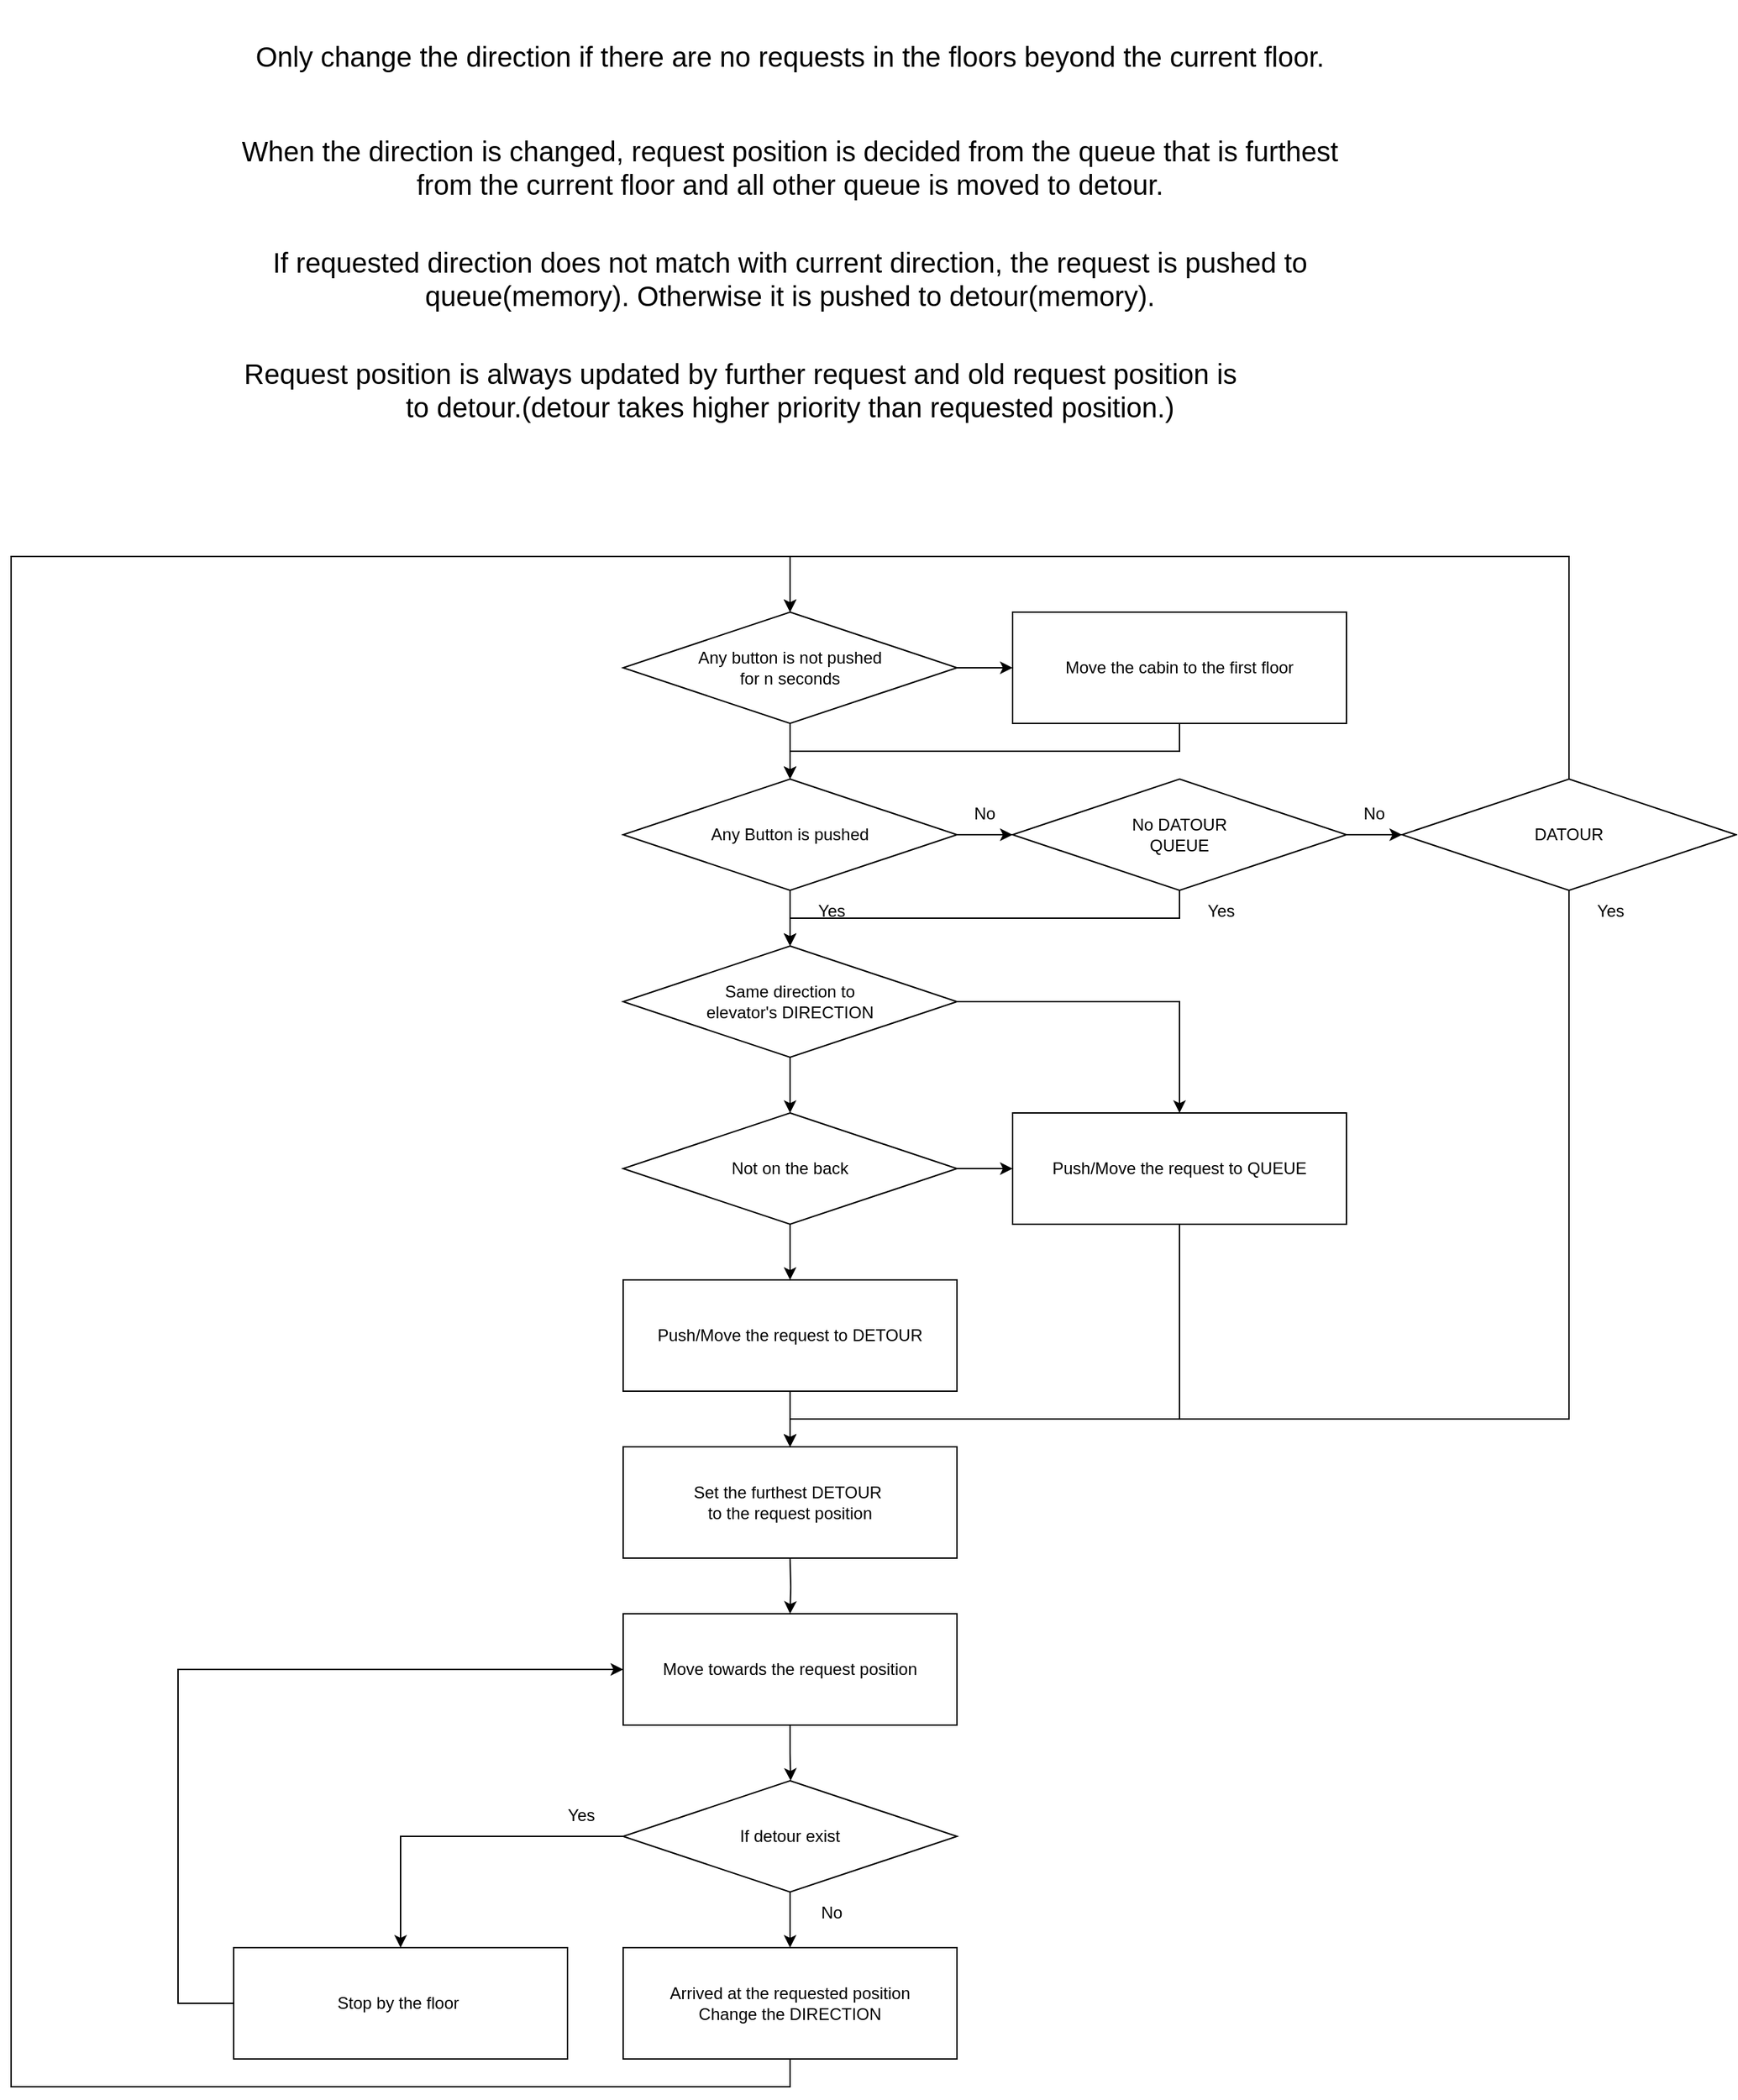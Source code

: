 <mxfile version="21.3.2" type="github">
  <diagram name="ページ1" id="rUbex1x3FdP54zc6fJcI">
    <mxGraphModel dx="2150" dy="855" grid="1" gridSize="10" guides="1" tooltips="1" connect="1" arrows="1" fold="1" page="1" pageScale="1" pageWidth="827" pageHeight="1169" math="0" shadow="0">
      <root>
        <mxCell id="0" />
        <mxCell id="1" parent="0" />
        <mxCell id="txSLlDW2Fo_miSAW73bg-1" value="&lt;font style=&quot;font-size: 20px;&quot;&gt;Only change the direction if there are no requests in the floors beyond the current floor.&lt;/font&gt;" style="text;html=1;strokeColor=none;fillColor=none;align=center;verticalAlign=middle;whiteSpace=wrap;rounded=0;" vertex="1" parent="1">
          <mxGeometry y="40" width="800" height="80" as="geometry" />
        </mxCell>
        <mxCell id="txSLlDW2Fo_miSAW73bg-2" value="&lt;span style=&quot;font-size: 20px;&quot;&gt;When the direction is changed, request position is decided from the queue that is furthest from the current floor and all other queue is moved to detour.&lt;/span&gt;" style="text;html=1;strokeColor=none;fillColor=none;align=center;verticalAlign=middle;whiteSpace=wrap;rounded=0;" vertex="1" parent="1">
          <mxGeometry y="120" width="800" height="80" as="geometry" />
        </mxCell>
        <mxCell id="txSLlDW2Fo_miSAW73bg-4" value="&lt;span style=&quot;font-size: 20px;&quot;&gt;If requested direction does not match with current direction, the request is pushed to queue(memory). Otherwise it is pushed to detour(memory).&lt;/span&gt;" style="text;html=1;strokeColor=none;fillColor=none;align=center;verticalAlign=middle;whiteSpace=wrap;rounded=0;" vertex="1" parent="1">
          <mxGeometry y="200" width="800" height="80" as="geometry" />
        </mxCell>
        <mxCell id="txSLlDW2Fo_miSAW73bg-5" value="&lt;font style=&quot;font-size: 20px;&quot;&gt;Request position is always updated by further request and old request position is pushed to detour.(detour takes higher priority than requested position.)&lt;/font&gt;" style="text;html=1;strokeColor=none;fillColor=none;align=center;verticalAlign=middle;whiteSpace=wrap;rounded=0;" vertex="1" parent="1">
          <mxGeometry y="280" width="800" height="80" as="geometry" />
        </mxCell>
        <mxCell id="txSLlDW2Fo_miSAW73bg-47" style="edgeStyle=orthogonalEdgeStyle;rounded=0;orthogonalLoop=1;jettySize=auto;html=1;exitX=0.5;exitY=1;exitDx=0;exitDy=0;entryX=0.5;entryY=0;entryDx=0;entryDy=0;" edge="1" parent="1" target="txSLlDW2Fo_miSAW73bg-46">
          <mxGeometry relative="1" as="geometry">
            <mxPoint x="400" y="1160" as="sourcePoint" />
          </mxGeometry>
        </mxCell>
        <mxCell id="txSLlDW2Fo_miSAW73bg-41" style="edgeStyle=orthogonalEdgeStyle;rounded=0;orthogonalLoop=1;jettySize=auto;html=1;exitX=0;exitY=0.5;exitDx=0;exitDy=0;entryX=0.5;entryY=0;entryDx=0;entryDy=0;" edge="1" parent="1" source="txSLlDW2Fo_miSAW73bg-38" target="txSLlDW2Fo_miSAW73bg-39">
          <mxGeometry relative="1" as="geometry" />
        </mxCell>
        <mxCell id="txSLlDW2Fo_miSAW73bg-42" style="edgeStyle=orthogonalEdgeStyle;rounded=0;orthogonalLoop=1;jettySize=auto;html=1;exitX=0.5;exitY=1;exitDx=0;exitDy=0;entryX=0.5;entryY=0;entryDx=0;entryDy=0;" edge="1" parent="1" source="txSLlDW2Fo_miSAW73bg-38" target="txSLlDW2Fo_miSAW73bg-40">
          <mxGeometry relative="1" as="geometry" />
        </mxCell>
        <mxCell id="txSLlDW2Fo_miSAW73bg-38" value="If detour exist" style="rhombus;whiteSpace=wrap;html=1;" vertex="1" parent="1">
          <mxGeometry x="280" y="1320" width="240" height="80" as="geometry" />
        </mxCell>
        <mxCell id="txSLlDW2Fo_miSAW73bg-44" style="edgeStyle=orthogonalEdgeStyle;rounded=0;orthogonalLoop=1;jettySize=auto;html=1;exitX=0;exitY=0.5;exitDx=0;exitDy=0;entryX=0;entryY=0.5;entryDx=0;entryDy=0;" edge="1" parent="1" source="txSLlDW2Fo_miSAW73bg-39" target="txSLlDW2Fo_miSAW73bg-46">
          <mxGeometry relative="1" as="geometry">
            <mxPoint x="220" y="1300" as="targetPoint" />
            <Array as="points">
              <mxPoint x="-40" y="1480" />
              <mxPoint x="-40" y="1240" />
            </Array>
          </mxGeometry>
        </mxCell>
        <mxCell id="txSLlDW2Fo_miSAW73bg-39" value="Stop by the floor&amp;nbsp;" style="rounded=0;whiteSpace=wrap;html=1;" vertex="1" parent="1">
          <mxGeometry y="1440" width="240" height="80" as="geometry" />
        </mxCell>
        <mxCell id="txSLlDW2Fo_miSAW73bg-97" style="edgeStyle=orthogonalEdgeStyle;rounded=0;orthogonalLoop=1;jettySize=auto;html=1;exitX=0.5;exitY=1;exitDx=0;exitDy=0;entryX=0.5;entryY=0;entryDx=0;entryDy=0;" edge="1" parent="1" source="txSLlDW2Fo_miSAW73bg-40" target="txSLlDW2Fo_miSAW73bg-92">
          <mxGeometry relative="1" as="geometry">
            <Array as="points">
              <mxPoint x="400" y="1540" />
              <mxPoint x="-160" y="1540" />
              <mxPoint x="-160" y="440" />
              <mxPoint x="400" y="440" />
            </Array>
          </mxGeometry>
        </mxCell>
        <mxCell id="txSLlDW2Fo_miSAW73bg-40" value="Arrived at the requested position&lt;br&gt;Change the DIRECTION" style="rounded=0;whiteSpace=wrap;html=1;" vertex="1" parent="1">
          <mxGeometry x="280" y="1440" width="240" height="80" as="geometry" />
        </mxCell>
        <mxCell id="txSLlDW2Fo_miSAW73bg-48" style="edgeStyle=orthogonalEdgeStyle;rounded=0;orthogonalLoop=1;jettySize=auto;html=1;exitX=0.5;exitY=1;exitDx=0;exitDy=0;" edge="1" parent="1" source="txSLlDW2Fo_miSAW73bg-46">
          <mxGeometry relative="1" as="geometry">
            <mxPoint x="400.429" y="1320" as="targetPoint" />
          </mxGeometry>
        </mxCell>
        <mxCell id="txSLlDW2Fo_miSAW73bg-46" value="Move towards the request position" style="rounded=0;whiteSpace=wrap;html=1;" vertex="1" parent="1">
          <mxGeometry x="280" y="1200" width="240" height="80" as="geometry" />
        </mxCell>
        <mxCell id="txSLlDW2Fo_miSAW73bg-51" value="Set the furthest DETOUR&amp;nbsp;&lt;br&gt;to the request position" style="rounded=0;whiteSpace=wrap;html=1;" vertex="1" parent="1">
          <mxGeometry x="280" y="1080" width="240" height="80" as="geometry" />
        </mxCell>
        <mxCell id="txSLlDW2Fo_miSAW73bg-60" style="edgeStyle=orthogonalEdgeStyle;rounded=0;orthogonalLoop=1;jettySize=auto;html=1;exitX=0.5;exitY=1;exitDx=0;exitDy=0;entryX=0.5;entryY=0;entryDx=0;entryDy=0;" edge="1" parent="1" source="txSLlDW2Fo_miSAW73bg-54">
          <mxGeometry relative="1" as="geometry">
            <mxPoint x="400" y="720.0" as="targetPoint" />
          </mxGeometry>
        </mxCell>
        <mxCell id="txSLlDW2Fo_miSAW73bg-64" style="edgeStyle=orthogonalEdgeStyle;rounded=0;orthogonalLoop=1;jettySize=auto;html=1;exitX=1;exitY=0.5;exitDx=0;exitDy=0;entryX=0;entryY=0.5;entryDx=0;entryDy=0;" edge="1" parent="1" source="txSLlDW2Fo_miSAW73bg-54" target="txSLlDW2Fo_miSAW73bg-62">
          <mxGeometry relative="1" as="geometry" />
        </mxCell>
        <mxCell id="txSLlDW2Fo_miSAW73bg-54" value="Any Button is pushed" style="rhombus;whiteSpace=wrap;html=1;" vertex="1" parent="1">
          <mxGeometry x="280" y="600" width="240" height="80" as="geometry" />
        </mxCell>
        <mxCell id="txSLlDW2Fo_miSAW73bg-75" style="edgeStyle=orthogonalEdgeStyle;rounded=0;orthogonalLoop=1;jettySize=auto;html=1;exitX=0.5;exitY=1;exitDx=0;exitDy=0;" edge="1" parent="1" source="txSLlDW2Fo_miSAW73bg-62" target="txSLlDW2Fo_miSAW73bg-68">
          <mxGeometry relative="1" as="geometry" />
        </mxCell>
        <mxCell id="txSLlDW2Fo_miSAW73bg-79" style="edgeStyle=orthogonalEdgeStyle;rounded=0;orthogonalLoop=1;jettySize=auto;html=1;exitX=1;exitY=0.5;exitDx=0;exitDy=0;entryX=0;entryY=0.5;entryDx=0;entryDy=0;" edge="1" parent="1" source="txSLlDW2Fo_miSAW73bg-62" target="txSLlDW2Fo_miSAW73bg-78">
          <mxGeometry relative="1" as="geometry" />
        </mxCell>
        <mxCell id="txSLlDW2Fo_miSAW73bg-62" value="No DATOUR&lt;br&gt;QUEUE" style="rhombus;whiteSpace=wrap;html=1;" vertex="1" parent="1">
          <mxGeometry x="560" y="600" width="240" height="80" as="geometry" />
        </mxCell>
        <mxCell id="txSLlDW2Fo_miSAW73bg-65" value="No" style="text;html=1;strokeColor=none;fillColor=none;align=center;verticalAlign=middle;whiteSpace=wrap;rounded=0;" vertex="1" parent="1">
          <mxGeometry x="510" y="610" width="60" height="30" as="geometry" />
        </mxCell>
        <mxCell id="txSLlDW2Fo_miSAW73bg-66" value="Yes" style="text;html=1;strokeColor=none;fillColor=none;align=center;verticalAlign=middle;whiteSpace=wrap;rounded=0;" vertex="1" parent="1">
          <mxGeometry x="400" y="680" width="60" height="30" as="geometry" />
        </mxCell>
        <mxCell id="txSLlDW2Fo_miSAW73bg-70" style="edgeStyle=orthogonalEdgeStyle;rounded=0;orthogonalLoop=1;jettySize=auto;html=1;exitX=0.5;exitY=1;exitDx=0;exitDy=0;entryX=0.5;entryY=0;entryDx=0;entryDy=0;" edge="1" parent="1" source="txSLlDW2Fo_miSAW73bg-68" target="txSLlDW2Fo_miSAW73bg-69">
          <mxGeometry relative="1" as="geometry" />
        </mxCell>
        <mxCell id="txSLlDW2Fo_miSAW73bg-73" style="edgeStyle=orthogonalEdgeStyle;rounded=0;orthogonalLoop=1;jettySize=auto;html=1;exitX=1;exitY=0.5;exitDx=0;exitDy=0;entryX=0.5;entryY=0;entryDx=0;entryDy=0;" edge="1" parent="1" source="txSLlDW2Fo_miSAW73bg-68" target="txSLlDW2Fo_miSAW73bg-72">
          <mxGeometry relative="1" as="geometry" />
        </mxCell>
        <mxCell id="txSLlDW2Fo_miSAW73bg-68" value="Same direction to&lt;br&gt;elevator&#39;s DIRECTION" style="rhombus;whiteSpace=wrap;html=1;" vertex="1" parent="1">
          <mxGeometry x="280" y="720" width="240" height="80" as="geometry" />
        </mxCell>
        <mxCell id="txSLlDW2Fo_miSAW73bg-74" style="edgeStyle=orthogonalEdgeStyle;rounded=0;orthogonalLoop=1;jettySize=auto;html=1;exitX=1;exitY=0.5;exitDx=0;exitDy=0;entryX=0;entryY=0.5;entryDx=0;entryDy=0;" edge="1" parent="1" source="txSLlDW2Fo_miSAW73bg-69" target="txSLlDW2Fo_miSAW73bg-72">
          <mxGeometry relative="1" as="geometry" />
        </mxCell>
        <mxCell id="txSLlDW2Fo_miSAW73bg-77" style="edgeStyle=orthogonalEdgeStyle;rounded=0;orthogonalLoop=1;jettySize=auto;html=1;exitX=0.5;exitY=1;exitDx=0;exitDy=0;entryX=0.5;entryY=0;entryDx=0;entryDy=0;" edge="1" parent="1" source="txSLlDW2Fo_miSAW73bg-69" target="txSLlDW2Fo_miSAW73bg-71">
          <mxGeometry relative="1" as="geometry" />
        </mxCell>
        <mxCell id="txSLlDW2Fo_miSAW73bg-69" value="Not on the back" style="rhombus;whiteSpace=wrap;html=1;" vertex="1" parent="1">
          <mxGeometry x="280" y="840" width="240" height="80" as="geometry" />
        </mxCell>
        <mxCell id="txSLlDW2Fo_miSAW73bg-84" style="edgeStyle=orthogonalEdgeStyle;rounded=0;orthogonalLoop=1;jettySize=auto;html=1;exitX=0.5;exitY=1;exitDx=0;exitDy=0;entryX=0.5;entryY=0;entryDx=0;entryDy=0;" edge="1" parent="1" source="txSLlDW2Fo_miSAW73bg-71" target="txSLlDW2Fo_miSAW73bg-51">
          <mxGeometry relative="1" as="geometry" />
        </mxCell>
        <mxCell id="txSLlDW2Fo_miSAW73bg-71" value="Push/Move the request to DETOUR" style="rounded=0;whiteSpace=wrap;html=1;" vertex="1" parent="1">
          <mxGeometry x="280" y="960" width="240" height="80" as="geometry" />
        </mxCell>
        <mxCell id="txSLlDW2Fo_miSAW73bg-87" style="edgeStyle=orthogonalEdgeStyle;rounded=0;orthogonalLoop=1;jettySize=auto;html=1;exitX=0.5;exitY=1;exitDx=0;exitDy=0;entryX=0.5;entryY=0;entryDx=0;entryDy=0;" edge="1" parent="1" source="txSLlDW2Fo_miSAW73bg-72" target="txSLlDW2Fo_miSAW73bg-51">
          <mxGeometry relative="1" as="geometry">
            <Array as="points">
              <mxPoint x="680" y="1060" />
              <mxPoint x="400" y="1060" />
            </Array>
          </mxGeometry>
        </mxCell>
        <mxCell id="txSLlDW2Fo_miSAW73bg-72" value="Push/Move the request to QUEUE" style="rounded=0;whiteSpace=wrap;html=1;" vertex="1" parent="1">
          <mxGeometry x="560" y="840" width="240" height="80" as="geometry" />
        </mxCell>
        <mxCell id="txSLlDW2Fo_miSAW73bg-85" style="edgeStyle=orthogonalEdgeStyle;rounded=0;orthogonalLoop=1;jettySize=auto;html=1;exitX=0.5;exitY=1;exitDx=0;exitDy=0;entryX=0.5;entryY=0;entryDx=0;entryDy=0;" edge="1" parent="1" source="txSLlDW2Fo_miSAW73bg-78" target="txSLlDW2Fo_miSAW73bg-51">
          <mxGeometry relative="1" as="geometry">
            <Array as="points">
              <mxPoint x="960" y="1060" />
              <mxPoint x="400" y="1060" />
            </Array>
          </mxGeometry>
        </mxCell>
        <mxCell id="txSLlDW2Fo_miSAW73bg-93" style="edgeStyle=orthogonalEdgeStyle;rounded=0;orthogonalLoop=1;jettySize=auto;html=1;exitX=0.5;exitY=0;exitDx=0;exitDy=0;entryX=0.5;entryY=0;entryDx=0;entryDy=0;" edge="1" parent="1" source="txSLlDW2Fo_miSAW73bg-78" target="txSLlDW2Fo_miSAW73bg-92">
          <mxGeometry relative="1" as="geometry">
            <Array as="points">
              <mxPoint x="960" y="440" />
              <mxPoint x="400" y="440" />
            </Array>
          </mxGeometry>
        </mxCell>
        <mxCell id="txSLlDW2Fo_miSAW73bg-78" value="DATOUR" style="rhombus;whiteSpace=wrap;html=1;" vertex="1" parent="1">
          <mxGeometry x="840" y="600" width="240" height="80" as="geometry" />
        </mxCell>
        <mxCell id="txSLlDW2Fo_miSAW73bg-80" value="No" style="text;html=1;strokeColor=none;fillColor=none;align=center;verticalAlign=middle;whiteSpace=wrap;rounded=0;" vertex="1" parent="1">
          <mxGeometry x="790" y="610" width="60" height="30" as="geometry" />
        </mxCell>
        <mxCell id="txSLlDW2Fo_miSAW73bg-81" value="Yes" style="text;html=1;strokeColor=none;fillColor=none;align=center;verticalAlign=middle;whiteSpace=wrap;rounded=0;" vertex="1" parent="1">
          <mxGeometry x="680" y="680" width="60" height="30" as="geometry" />
        </mxCell>
        <mxCell id="txSLlDW2Fo_miSAW73bg-86" value="Yes" style="text;html=1;strokeColor=none;fillColor=none;align=center;verticalAlign=middle;whiteSpace=wrap;rounded=0;" vertex="1" parent="1">
          <mxGeometry x="960" y="680" width="60" height="30" as="geometry" />
        </mxCell>
        <mxCell id="txSLlDW2Fo_miSAW73bg-88" value="Yes" style="text;html=1;strokeColor=none;fillColor=none;align=center;verticalAlign=middle;whiteSpace=wrap;rounded=0;" vertex="1" parent="1">
          <mxGeometry x="220" y="1330" width="60" height="30" as="geometry" />
        </mxCell>
        <mxCell id="txSLlDW2Fo_miSAW73bg-89" value="No" style="text;html=1;strokeColor=none;fillColor=none;align=center;verticalAlign=middle;whiteSpace=wrap;rounded=0;" vertex="1" parent="1">
          <mxGeometry x="400" y="1400" width="60" height="30" as="geometry" />
        </mxCell>
        <mxCell id="txSLlDW2Fo_miSAW73bg-96" style="edgeStyle=orthogonalEdgeStyle;rounded=0;orthogonalLoop=1;jettySize=auto;html=1;exitX=0.5;exitY=1;exitDx=0;exitDy=0;entryX=0.5;entryY=0;entryDx=0;entryDy=0;" edge="1" parent="1" source="txSLlDW2Fo_miSAW73bg-91" target="txSLlDW2Fo_miSAW73bg-54">
          <mxGeometry relative="1" as="geometry" />
        </mxCell>
        <mxCell id="txSLlDW2Fo_miSAW73bg-91" value="Move the cabin to the first floor" style="rounded=0;whiteSpace=wrap;html=1;" vertex="1" parent="1">
          <mxGeometry x="560" y="480" width="240" height="80" as="geometry" />
        </mxCell>
        <mxCell id="txSLlDW2Fo_miSAW73bg-94" style="edgeStyle=orthogonalEdgeStyle;rounded=0;orthogonalLoop=1;jettySize=auto;html=1;exitX=0.5;exitY=1;exitDx=0;exitDy=0;entryX=0.5;entryY=0;entryDx=0;entryDy=0;" edge="1" parent="1" source="txSLlDW2Fo_miSAW73bg-92" target="txSLlDW2Fo_miSAW73bg-54">
          <mxGeometry relative="1" as="geometry" />
        </mxCell>
        <mxCell id="txSLlDW2Fo_miSAW73bg-95" style="edgeStyle=orthogonalEdgeStyle;rounded=0;orthogonalLoop=1;jettySize=auto;html=1;exitX=1;exitY=0.5;exitDx=0;exitDy=0;entryX=0;entryY=0.5;entryDx=0;entryDy=0;" edge="1" parent="1" source="txSLlDW2Fo_miSAW73bg-92" target="txSLlDW2Fo_miSAW73bg-91">
          <mxGeometry relative="1" as="geometry" />
        </mxCell>
        <mxCell id="txSLlDW2Fo_miSAW73bg-92" value="Any button is not pushed&lt;br&gt;for n seconds" style="rhombus;whiteSpace=wrap;html=1;" vertex="1" parent="1">
          <mxGeometry x="280" y="480" width="240" height="80" as="geometry" />
        </mxCell>
      </root>
    </mxGraphModel>
  </diagram>
</mxfile>
